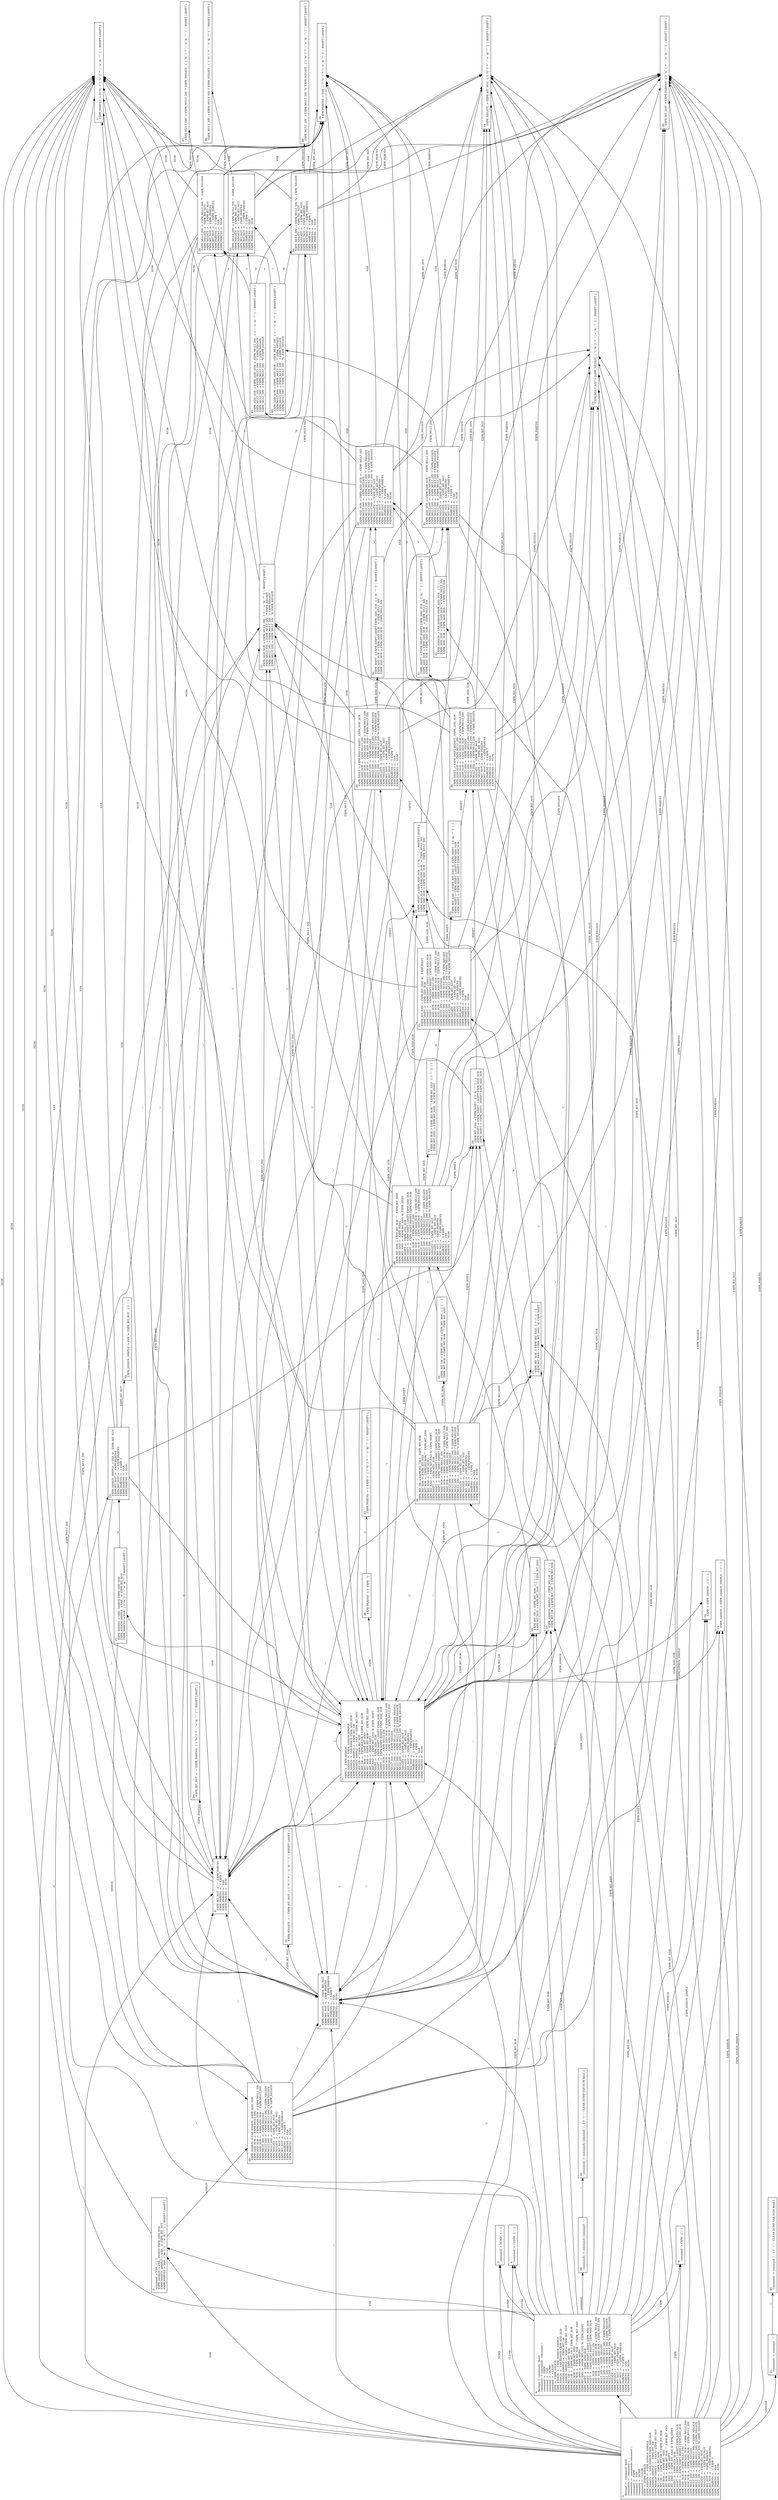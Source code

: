 digraph y {
	edge [fontsize=10];
	node [shape=box,fontsize=10];
	orientation=landscape;
	rankdir=LR;
	/*
	margin=0.2;
	page="8.27,11.69"; // for A4 printing
	ratio=auto;
	*/

	q0 [label="0:\l  $accept -> . commands $end\l  commands -> . command ';'\l  commands -> . commands command ';'\l  command -> . EXPR\l  command -> . VAR\l  command -> . DUMP\l  command -> . CLEAR\l  EXPR -> . EXPR_ASSIGN\l  EXPR_ASSIGN -> . EXPR_ASSIGN_SIMPLE\l  EXPR_ASSIGN -> . VAR ASSIGN EXPR_ADD_SUB\l  EXPR_ASSIGN_SIMPLE -> . EXPR_BIT_OR\l  EXPR_ASSIGN_SIMPLE -> . VAR '=' EXPR_BIT_NOT\l  EXPR_BIT_OR -> . EXPR_BIT_XOR\l  EXPR_BIT_OR -> . EXPR_BIT_OR '|' EXPR_BIT_XOR\l  EXPR_BIT_XOR -> . EXPR_BIT_AND\l  EXPR_BIT_XOR -> . EXPR_BIT_XOR '^' EXPR_BIT_AND\l  EXPR_BIT_AND -> . EXPR_SHIFT\l  EXPR_BIT_AND -> . EXPR_BIT_AND '&' EXPR_SHIFT\l  EXPR_SHIFT -> . EXPR_ADD_SUB\l  EXPR_SHIFT -> . EXPR_SHIFT LSHIFT EXPR_ADD_SUB\l  EXPR_SHIFT -> . EXPR_SHIFT RSHIFT EXPR_ADD_SUB\l  EXPR_ADD_SUB -> . EXPR_MULT_DIV\l  EXPR_ADD_SUB -> . EXPR_ADD_SUB '+' EXPR_MULT_DIV\l  EXPR_ADD_SUB -> . EXPR_ADD_SUB '-' EXPR_MULT_DIV\l  EXPR_MULT_DIV -> . EXPR_NEGATE\l  EXPR_MULT_DIV -> . EXPR_MULT_DIV '*' EXPR_NEGATE\l  EXPR_MULT_DIV -> . EXPR_MULT_DIV '/' EXPR_NEGATE\l  EXPR_MULT_DIV -> . EXPR_MULT_DIV '%' EXPR_NEGATE\l  EXPR_NEGATE -> . EXPR_BIT_NOT\l  EXPR_NEGATE -> . '-' EXPR_BIT_NOT\l  EXPR_BIT_NOT -> . EXPR_PARENS\l  EXPR_BIT_NOT -> . '~' EXPR_PARENS\l  EXPR_PARENS -> . '(' EXPR ')'\l  EXPR_PARENS -> . VAR\l  EXPR_PARENS -> . NUM\l"];
	q1 [label="1:\l  EXPR_PARENS -> NUM . { ')' '%' '/' '*' '-' '+' '&' '^' '|' ';' RSHIFT LSHIFT }\l"];
	q2 [label="2:\l  command -> VAR . { ';' }\l  EXPR_ASSIGN -> VAR . ASSIGN EXPR_ADD_SUB\l  EXPR_ASSIGN_SIMPLE -> VAR . '=' EXPR_BIT_NOT\l  EXPR_PARENS -> VAR . { '%' '/' '*' '-' '+' '&' '^' '|' ';' RSHIFT LSHIFT }\l"];
	q3 [label="3:\l  command -> DUMP . { ';' }\l"];
	q4 [label="4:\l  command -> CLEAR . { ';' }\l"];
	q5 [label="5:\l  EXPR_NEGATE -> '-' . EXPR_BIT_NOT\l  EXPR_BIT_NOT -> . EXPR_PARENS\l  EXPR_BIT_NOT -> . '~' EXPR_PARENS\l  EXPR_PARENS -> . '(' EXPR ')'\l  EXPR_PARENS -> . VAR\l  EXPR_PARENS -> . NUM\l"];
	q6 [label="6:\l  EXPR_BIT_NOT -> '~' . EXPR_PARENS\l  EXPR_PARENS -> . '(' EXPR ')'\l  EXPR_PARENS -> . VAR\l  EXPR_PARENS -> . NUM\l"];
	q7 [label="7:\l  EXPR -> . EXPR_ASSIGN\l  EXPR_ASSIGN -> . EXPR_ASSIGN_SIMPLE\l  EXPR_ASSIGN -> . VAR ASSIGN EXPR_ADD_SUB\l  EXPR_ASSIGN_SIMPLE -> . EXPR_BIT_OR\l  EXPR_ASSIGN_SIMPLE -> . VAR '=' EXPR_BIT_NOT\l  EXPR_BIT_OR -> . EXPR_BIT_XOR\l  EXPR_BIT_OR -> . EXPR_BIT_OR '|' EXPR_BIT_XOR\l  EXPR_BIT_XOR -> . EXPR_BIT_AND\l  EXPR_BIT_XOR -> . EXPR_BIT_XOR '^' EXPR_BIT_AND\l  EXPR_BIT_AND -> . EXPR_SHIFT\l  EXPR_BIT_AND -> . EXPR_BIT_AND '&' EXPR_SHIFT\l  EXPR_SHIFT -> . EXPR_ADD_SUB\l  EXPR_SHIFT -> . EXPR_SHIFT LSHIFT EXPR_ADD_SUB\l  EXPR_SHIFT -> . EXPR_SHIFT RSHIFT EXPR_ADD_SUB\l  EXPR_ADD_SUB -> . EXPR_MULT_DIV\l  EXPR_ADD_SUB -> . EXPR_ADD_SUB '+' EXPR_MULT_DIV\l  EXPR_ADD_SUB -> . EXPR_ADD_SUB '-' EXPR_MULT_DIV\l  EXPR_MULT_DIV -> . EXPR_NEGATE\l  EXPR_MULT_DIV -> . EXPR_MULT_DIV '*' EXPR_NEGATE\l  EXPR_MULT_DIV -> . EXPR_MULT_DIV '/' EXPR_NEGATE\l  EXPR_MULT_DIV -> . EXPR_MULT_DIV '%' EXPR_NEGATE\l  EXPR_NEGATE -> . EXPR_BIT_NOT\l  EXPR_NEGATE -> . '-' EXPR_BIT_NOT\l  EXPR_BIT_NOT -> . EXPR_PARENS\l  EXPR_BIT_NOT -> . '~' EXPR_PARENS\l  EXPR_PARENS -> . '(' EXPR ')'\l  EXPR_PARENS -> '(' . EXPR ')'\l  EXPR_PARENS -> . VAR\l  EXPR_PARENS -> . NUM\l"];
	q8 [label="8:\l  $accept -> commands . $end\l  commands -> commands . command ';'\l  command -> . EXPR\l  command -> . VAR\l  command -> . DUMP\l  command -> . CLEAR\l  EXPR -> . EXPR_ASSIGN\l  EXPR_ASSIGN -> . EXPR_ASSIGN_SIMPLE\l  EXPR_ASSIGN -> . VAR ASSIGN EXPR_ADD_SUB\l  EXPR_ASSIGN_SIMPLE -> . EXPR_BIT_OR\l  EXPR_ASSIGN_SIMPLE -> . VAR '=' EXPR_BIT_NOT\l  EXPR_BIT_OR -> . EXPR_BIT_XOR\l  EXPR_BIT_OR -> . EXPR_BIT_OR '|' EXPR_BIT_XOR\l  EXPR_BIT_XOR -> . EXPR_BIT_AND\l  EXPR_BIT_XOR -> . EXPR_BIT_XOR '^' EXPR_BIT_AND\l  EXPR_BIT_AND -> . EXPR_SHIFT\l  EXPR_BIT_AND -> . EXPR_BIT_AND '&' EXPR_SHIFT\l  EXPR_SHIFT -> . EXPR_ADD_SUB\l  EXPR_SHIFT -> . EXPR_SHIFT LSHIFT EXPR_ADD_SUB\l  EXPR_SHIFT -> . EXPR_SHIFT RSHIFT EXPR_ADD_SUB\l  EXPR_ADD_SUB -> . EXPR_MULT_DIV\l  EXPR_ADD_SUB -> . EXPR_ADD_SUB '+' EXPR_MULT_DIV\l  EXPR_ADD_SUB -> . EXPR_ADD_SUB '-' EXPR_MULT_DIV\l  EXPR_MULT_DIV -> . EXPR_NEGATE\l  EXPR_MULT_DIV -> . EXPR_MULT_DIV '*' EXPR_NEGATE\l  EXPR_MULT_DIV -> . EXPR_MULT_DIV '/' EXPR_NEGATE\l  EXPR_MULT_DIV -> . EXPR_MULT_DIV '%' EXPR_NEGATE\l  EXPR_NEGATE -> . EXPR_BIT_NOT\l  EXPR_NEGATE -> . '-' EXPR_BIT_NOT\l  EXPR_BIT_NOT -> . EXPR_PARENS\l  EXPR_BIT_NOT -> . '~' EXPR_PARENS\l  EXPR_PARENS -> . '(' EXPR ')'\l  EXPR_PARENS -> . VAR\l  EXPR_PARENS -> . NUM\l"];
	q9 [label="9:\l  command -> EXPR . { ';' }\l"];
	q10 [label="10:\l  EXPR_SHIFT -> EXPR_ADD_SUB . { ')' '&' '^' '|' ';' RSHIFT LSHIFT }\l  EXPR_ADD_SUB -> EXPR_ADD_SUB . '+' EXPR_MULT_DIV\l  EXPR_ADD_SUB -> EXPR_ADD_SUB . '-' EXPR_MULT_DIV\l"];
	q11 [label="11:\l  EXPR_ADD_SUB -> EXPR_MULT_DIV . { ')' '-' '+' '&' '^' '|' ';' RSHIFT LSHIFT }\l  EXPR_MULT_DIV -> EXPR_MULT_DIV . '*' EXPR_NEGATE\l  EXPR_MULT_DIV -> EXPR_MULT_DIV . '/' EXPR_NEGATE\l  EXPR_MULT_DIV -> EXPR_MULT_DIV . '%' EXPR_NEGATE\l"];
	q12 [label="12:\l  EXPR -> EXPR_ASSIGN . { ')' ';' }\l"];
	q13 [label="13:\l  EXPR_ASSIGN -> EXPR_ASSIGN_SIMPLE . { ')' ';' }\l"];
	q14 [label="14:\l  EXPR_NEGATE -> EXPR_BIT_NOT . { ')' '%' '/' '*' '-' '+' '&' '^' '|' ';' RSHIFT LSHIFT }\l"];
	q15 [label="15:\l  EXPR_MULT_DIV -> EXPR_NEGATE . { ')' '%' '/' '*' '-' '+' '&' '^' '|' ';' RSHIFT LSHIFT }\l"];
	q16 [label="16:\l  EXPR_BIT_AND -> EXPR_SHIFT . { ')' '&' '^' '|' ';' }\l  EXPR_SHIFT -> EXPR_SHIFT . LSHIFT EXPR_ADD_SUB\l  EXPR_SHIFT -> EXPR_SHIFT . RSHIFT EXPR_ADD_SUB\l"];
	q17 [label="17:\l  EXPR_BIT_XOR -> EXPR_BIT_AND . { ')' '^' '|' ';' }\l  EXPR_BIT_AND -> EXPR_BIT_AND . '&' EXPR_SHIFT\l"];
	q18 [label="18:\l  EXPR_BIT_OR -> EXPR_BIT_XOR . { ')' '|' ';' }\l  EXPR_BIT_XOR -> EXPR_BIT_XOR . '^' EXPR_BIT_AND\l"];
	q19 [label="19:\l  EXPR_ASSIGN_SIMPLE -> EXPR_BIT_OR . { ')' ';' }\l  EXPR_BIT_OR -> EXPR_BIT_OR . '|' EXPR_BIT_XOR\l"];
	q20 [label="20:\l  EXPR_BIT_NOT -> EXPR_PARENS . { ')' '%' '/' '*' '-' '+' '&' '^' '|' ';' RSHIFT LSHIFT }\l"];
	q21 [label="21:\l  commands -> command . ';'\l"];
	q22 [label="22:\l  EXPR_ASSIGN -> VAR ASSIGN . EXPR_ADD_SUB\l  EXPR_ADD_SUB -> . EXPR_MULT_DIV\l  EXPR_ADD_SUB -> . EXPR_ADD_SUB '+' EXPR_MULT_DIV\l  EXPR_ADD_SUB -> . EXPR_ADD_SUB '-' EXPR_MULT_DIV\l  EXPR_MULT_DIV -> . EXPR_NEGATE\l  EXPR_MULT_DIV -> . EXPR_MULT_DIV '*' EXPR_NEGATE\l  EXPR_MULT_DIV -> . EXPR_MULT_DIV '/' EXPR_NEGATE\l  EXPR_MULT_DIV -> . EXPR_MULT_DIV '%' EXPR_NEGATE\l  EXPR_NEGATE -> . EXPR_BIT_NOT\l  EXPR_NEGATE -> . '-' EXPR_BIT_NOT\l  EXPR_BIT_NOT -> . EXPR_PARENS\l  EXPR_BIT_NOT -> . '~' EXPR_PARENS\l  EXPR_PARENS -> . '(' EXPR ')'\l  EXPR_PARENS -> . VAR\l  EXPR_PARENS -> . NUM\l"];
	q23 [label="23:\l  EXPR_ASSIGN_SIMPLE -> VAR '=' . EXPR_BIT_NOT\l  EXPR_BIT_NOT -> . EXPR_PARENS\l  EXPR_BIT_NOT -> . '~' EXPR_PARENS\l  EXPR_PARENS -> . '(' EXPR ')'\l  EXPR_PARENS -> . VAR\l  EXPR_PARENS -> . NUM\l"];
	q24 [label="24:\l  EXPR_PARENS -> VAR . { ')' '%' '/' '*' '-' '+' '&' '^' '|' ';' RSHIFT LSHIFT }\l"];
	q25 [label="25:\l  EXPR_NEGATE -> '-' EXPR_BIT_NOT . { ')' '%' '/' '*' '-' '+' '&' '^' '|' ';' RSHIFT LSHIFT }\l"];
	q26 [label="26:\l  EXPR_BIT_NOT -> '~' EXPR_PARENS . { ')' '%' '/' '*' '-' '+' '&' '^' '|' ';' RSHIFT LSHIFT }\l"];
	q27 [label="27:\l  EXPR_ASSIGN -> VAR . ASSIGN EXPR_ADD_SUB\l  EXPR_ASSIGN_SIMPLE -> VAR . '=' EXPR_BIT_NOT\l  EXPR_PARENS -> VAR . { ')' '%' '/' '*' '-' '+' '&' '^' '|' RSHIFT LSHIFT }\l"];
	q28 [label="28:\l  EXPR_PARENS -> '(' EXPR . ')'\l"];
	q29 [label="29:\l  commands -> commands command . ';'\l"];
	q30 [label="30:\l  EXPR_ADD_SUB -> EXPR_ADD_SUB '+' . EXPR_MULT_DIV\l  EXPR_MULT_DIV -> . EXPR_NEGATE\l  EXPR_MULT_DIV -> . EXPR_MULT_DIV '*' EXPR_NEGATE\l  EXPR_MULT_DIV -> . EXPR_MULT_DIV '/' EXPR_NEGATE\l  EXPR_MULT_DIV -> . EXPR_MULT_DIV '%' EXPR_NEGATE\l  EXPR_NEGATE -> . EXPR_BIT_NOT\l  EXPR_NEGATE -> . '-' EXPR_BIT_NOT\l  EXPR_BIT_NOT -> . EXPR_PARENS\l  EXPR_BIT_NOT -> . '~' EXPR_PARENS\l  EXPR_PARENS -> . '(' EXPR ')'\l  EXPR_PARENS -> . VAR\l  EXPR_PARENS -> . NUM\l"];
	q31 [label="31:\l  EXPR_ADD_SUB -> EXPR_ADD_SUB '-' . EXPR_MULT_DIV\l  EXPR_MULT_DIV -> . EXPR_NEGATE\l  EXPR_MULT_DIV -> . EXPR_MULT_DIV '*' EXPR_NEGATE\l  EXPR_MULT_DIV -> . EXPR_MULT_DIV '/' EXPR_NEGATE\l  EXPR_MULT_DIV -> . EXPR_MULT_DIV '%' EXPR_NEGATE\l  EXPR_NEGATE -> . EXPR_BIT_NOT\l  EXPR_NEGATE -> . '-' EXPR_BIT_NOT\l  EXPR_BIT_NOT -> . EXPR_PARENS\l  EXPR_BIT_NOT -> . '~' EXPR_PARENS\l  EXPR_PARENS -> . '(' EXPR ')'\l  EXPR_PARENS -> . VAR\l  EXPR_PARENS -> . NUM\l"];
	q32 [label="32:\l  EXPR_MULT_DIV -> EXPR_MULT_DIV '*' . EXPR_NEGATE\l  EXPR_NEGATE -> . EXPR_BIT_NOT\l  EXPR_NEGATE -> . '-' EXPR_BIT_NOT\l  EXPR_BIT_NOT -> . EXPR_PARENS\l  EXPR_BIT_NOT -> . '~' EXPR_PARENS\l  EXPR_PARENS -> . '(' EXPR ')'\l  EXPR_PARENS -> . VAR\l  EXPR_PARENS -> . NUM\l"];
	q33 [label="33:\l  EXPR_MULT_DIV -> EXPR_MULT_DIV '/' . EXPR_NEGATE\l  EXPR_NEGATE -> . EXPR_BIT_NOT\l  EXPR_NEGATE -> . '-' EXPR_BIT_NOT\l  EXPR_BIT_NOT -> . EXPR_PARENS\l  EXPR_BIT_NOT -> . '~' EXPR_PARENS\l  EXPR_PARENS -> . '(' EXPR ')'\l  EXPR_PARENS -> . VAR\l  EXPR_PARENS -> . NUM\l"];
	q34 [label="34:\l  EXPR_MULT_DIV -> EXPR_MULT_DIV '%' . EXPR_NEGATE\l  EXPR_NEGATE -> . EXPR_BIT_NOT\l  EXPR_NEGATE -> . '-' EXPR_BIT_NOT\l  EXPR_BIT_NOT -> . EXPR_PARENS\l  EXPR_BIT_NOT -> . '~' EXPR_PARENS\l  EXPR_PARENS -> . '(' EXPR ')'\l  EXPR_PARENS -> . VAR\l  EXPR_PARENS -> . NUM\l"];
	q35 [label="35:\l  EXPR_SHIFT -> EXPR_SHIFT LSHIFT . EXPR_ADD_SUB\l  EXPR_ADD_SUB -> . EXPR_MULT_DIV\l  EXPR_ADD_SUB -> . EXPR_ADD_SUB '+' EXPR_MULT_DIV\l  EXPR_ADD_SUB -> . EXPR_ADD_SUB '-' EXPR_MULT_DIV\l  EXPR_MULT_DIV -> . EXPR_NEGATE\l  EXPR_MULT_DIV -> . EXPR_MULT_DIV '*' EXPR_NEGATE\l  EXPR_MULT_DIV -> . EXPR_MULT_DIV '/' EXPR_NEGATE\l  EXPR_MULT_DIV -> . EXPR_MULT_DIV '%' EXPR_NEGATE\l  EXPR_NEGATE -> . EXPR_BIT_NOT\l  EXPR_NEGATE -> . '-' EXPR_BIT_NOT\l  EXPR_BIT_NOT -> . EXPR_PARENS\l  EXPR_BIT_NOT -> . '~' EXPR_PARENS\l  EXPR_PARENS -> . '(' EXPR ')'\l  EXPR_PARENS -> . VAR\l  EXPR_PARENS -> . NUM\l"];
	q36 [label="36:\l  EXPR_SHIFT -> EXPR_SHIFT RSHIFT . EXPR_ADD_SUB\l  EXPR_ADD_SUB -> . EXPR_MULT_DIV\l  EXPR_ADD_SUB -> . EXPR_ADD_SUB '+' EXPR_MULT_DIV\l  EXPR_ADD_SUB -> . EXPR_ADD_SUB '-' EXPR_MULT_DIV\l  EXPR_MULT_DIV -> . EXPR_NEGATE\l  EXPR_MULT_DIV -> . EXPR_MULT_DIV '*' EXPR_NEGATE\l  EXPR_MULT_DIV -> . EXPR_MULT_DIV '/' EXPR_NEGATE\l  EXPR_MULT_DIV -> . EXPR_MULT_DIV '%' EXPR_NEGATE\l  EXPR_NEGATE -> . EXPR_BIT_NOT\l  EXPR_NEGATE -> . '-' EXPR_BIT_NOT\l  EXPR_BIT_NOT -> . EXPR_PARENS\l  EXPR_BIT_NOT -> . '~' EXPR_PARENS\l  EXPR_PARENS -> . '(' EXPR ')'\l  EXPR_PARENS -> . VAR\l  EXPR_PARENS -> . NUM\l"];
	q37 [label="37:\l  EXPR_BIT_AND -> EXPR_BIT_AND '&' . EXPR_SHIFT\l  EXPR_SHIFT -> . EXPR_ADD_SUB\l  EXPR_SHIFT -> . EXPR_SHIFT LSHIFT EXPR_ADD_SUB\l  EXPR_SHIFT -> . EXPR_SHIFT RSHIFT EXPR_ADD_SUB\l  EXPR_ADD_SUB -> . EXPR_MULT_DIV\l  EXPR_ADD_SUB -> . EXPR_ADD_SUB '+' EXPR_MULT_DIV\l  EXPR_ADD_SUB -> . EXPR_ADD_SUB '-' EXPR_MULT_DIV\l  EXPR_MULT_DIV -> . EXPR_NEGATE\l  EXPR_MULT_DIV -> . EXPR_MULT_DIV '*' EXPR_NEGATE\l  EXPR_MULT_DIV -> . EXPR_MULT_DIV '/' EXPR_NEGATE\l  EXPR_MULT_DIV -> . EXPR_MULT_DIV '%' EXPR_NEGATE\l  EXPR_NEGATE -> . EXPR_BIT_NOT\l  EXPR_NEGATE -> . '-' EXPR_BIT_NOT\l  EXPR_BIT_NOT -> . EXPR_PARENS\l  EXPR_BIT_NOT -> . '~' EXPR_PARENS\l  EXPR_PARENS -> . '(' EXPR ')'\l  EXPR_PARENS -> . VAR\l  EXPR_PARENS -> . NUM\l"];
	q38 [label="38:\l  EXPR_BIT_XOR -> EXPR_BIT_XOR '^' . EXPR_BIT_AND\l  EXPR_BIT_AND -> . EXPR_SHIFT\l  EXPR_BIT_AND -> . EXPR_BIT_AND '&' EXPR_SHIFT\l  EXPR_SHIFT -> . EXPR_ADD_SUB\l  EXPR_SHIFT -> . EXPR_SHIFT LSHIFT EXPR_ADD_SUB\l  EXPR_SHIFT -> . EXPR_SHIFT RSHIFT EXPR_ADD_SUB\l  EXPR_ADD_SUB -> . EXPR_MULT_DIV\l  EXPR_ADD_SUB -> . EXPR_ADD_SUB '+' EXPR_MULT_DIV\l  EXPR_ADD_SUB -> . EXPR_ADD_SUB '-' EXPR_MULT_DIV\l  EXPR_MULT_DIV -> . EXPR_NEGATE\l  EXPR_MULT_DIV -> . EXPR_MULT_DIV '*' EXPR_NEGATE\l  EXPR_MULT_DIV -> . EXPR_MULT_DIV '/' EXPR_NEGATE\l  EXPR_MULT_DIV -> . EXPR_MULT_DIV '%' EXPR_NEGATE\l  EXPR_NEGATE -> . EXPR_BIT_NOT\l  EXPR_NEGATE -> . '-' EXPR_BIT_NOT\l  EXPR_BIT_NOT -> . EXPR_PARENS\l  EXPR_BIT_NOT -> . '~' EXPR_PARENS\l  EXPR_PARENS -> . '(' EXPR ')'\l  EXPR_PARENS -> . VAR\l  EXPR_PARENS -> . NUM\l"];
	q39 [label="39:\l  EXPR_BIT_OR -> EXPR_BIT_OR '|' . EXPR_BIT_XOR\l  EXPR_BIT_XOR -> . EXPR_BIT_AND\l  EXPR_BIT_XOR -> . EXPR_BIT_XOR '^' EXPR_BIT_AND\l  EXPR_BIT_AND -> . EXPR_SHIFT\l  EXPR_BIT_AND -> . EXPR_BIT_AND '&' EXPR_SHIFT\l  EXPR_SHIFT -> . EXPR_ADD_SUB\l  EXPR_SHIFT -> . EXPR_SHIFT LSHIFT EXPR_ADD_SUB\l  EXPR_SHIFT -> . EXPR_SHIFT RSHIFT EXPR_ADD_SUB\l  EXPR_ADD_SUB -> . EXPR_MULT_DIV\l  EXPR_ADD_SUB -> . EXPR_ADD_SUB '+' EXPR_MULT_DIV\l  EXPR_ADD_SUB -> . EXPR_ADD_SUB '-' EXPR_MULT_DIV\l  EXPR_MULT_DIV -> . EXPR_NEGATE\l  EXPR_MULT_DIV -> . EXPR_MULT_DIV '*' EXPR_NEGATE\l  EXPR_MULT_DIV -> . EXPR_MULT_DIV '/' EXPR_NEGATE\l  EXPR_MULT_DIV -> . EXPR_MULT_DIV '%' EXPR_NEGATE\l  EXPR_NEGATE -> . EXPR_BIT_NOT\l  EXPR_NEGATE -> . '-' EXPR_BIT_NOT\l  EXPR_BIT_NOT -> . EXPR_PARENS\l  EXPR_BIT_NOT -> . '~' EXPR_PARENS\l  EXPR_PARENS -> . '(' EXPR ')'\l  EXPR_PARENS -> . VAR\l  EXPR_PARENS -> . NUM\l"];
	q40 [label="40:\l  commands -> command ';' . { '(' '~' '-' CLEAR DUMP VAR NUM $end }\l"];
	q41 [label="41:\l  EXPR_ASSIGN -> VAR ASSIGN EXPR_ADD_SUB . { ')' ';' }\l  EXPR_ADD_SUB -> EXPR_ADD_SUB . '+' EXPR_MULT_DIV\l  EXPR_ADD_SUB -> EXPR_ADD_SUB . '-' EXPR_MULT_DIV\l"];
	q42 [label="42:\l  EXPR_ASSIGN_SIMPLE -> VAR '=' EXPR_BIT_NOT . { ')' ';' }\l"];
	q43 [label="43:\l  EXPR_PARENS -> '(' EXPR ')' . { ')' '%' '/' '*' '-' '+' '&' '^' '|' ';' RSHIFT LSHIFT }\l"];
	q44 [label="44:\l  commands -> commands command ';' . { '(' '~' '-' CLEAR DUMP VAR NUM $end }\l"];
	q45 [label="45:\l  EXPR_ADD_SUB -> EXPR_ADD_SUB '+' EXPR_MULT_DIV . { ')' '-' '+' '&' '^' '|' ';' RSHIFT LSHIFT }\l  EXPR_MULT_DIV -> EXPR_MULT_DIV . '*' EXPR_NEGATE\l  EXPR_MULT_DIV -> EXPR_MULT_DIV . '/' EXPR_NEGATE\l  EXPR_MULT_DIV -> EXPR_MULT_DIV . '%' EXPR_NEGATE\l"];
	q46 [label="46:\l  EXPR_ADD_SUB -> EXPR_ADD_SUB '-' EXPR_MULT_DIV . { ')' '-' '+' '&' '^' '|' ';' RSHIFT LSHIFT }\l  EXPR_MULT_DIV -> EXPR_MULT_DIV . '*' EXPR_NEGATE\l  EXPR_MULT_DIV -> EXPR_MULT_DIV . '/' EXPR_NEGATE\l  EXPR_MULT_DIV -> EXPR_MULT_DIV . '%' EXPR_NEGATE\l"];
	q47 [label="47:\l  EXPR_MULT_DIV -> EXPR_MULT_DIV '*' EXPR_NEGATE . { ')' '%' '/' '*' '-' '+' '&' '^' '|' ';' RSHIFT LSHIFT }\l"];
	q48 [label="48:\l  EXPR_MULT_DIV -> EXPR_MULT_DIV '/' EXPR_NEGATE . { ')' '%' '/' '*' '-' '+' '&' '^' '|' ';' RSHIFT LSHIFT }\l"];
	q49 [label="49:\l  EXPR_MULT_DIV -> EXPR_MULT_DIV '%' EXPR_NEGATE . { ')' '%' '/' '*' '-' '+' '&' '^' '|' ';' RSHIFT LSHIFT }\l"];
	q50 [label="50:\l  EXPR_SHIFT -> EXPR_SHIFT LSHIFT EXPR_ADD_SUB . { ')' '&' '^' '|' ';' RSHIFT LSHIFT }\l  EXPR_ADD_SUB -> EXPR_ADD_SUB . '+' EXPR_MULT_DIV\l  EXPR_ADD_SUB -> EXPR_ADD_SUB . '-' EXPR_MULT_DIV\l"];
	q51 [label="51:\l  EXPR_SHIFT -> EXPR_SHIFT RSHIFT EXPR_ADD_SUB . { ')' '&' '^' '|' ';' RSHIFT LSHIFT }\l  EXPR_ADD_SUB -> EXPR_ADD_SUB . '+' EXPR_MULT_DIV\l  EXPR_ADD_SUB -> EXPR_ADD_SUB . '-' EXPR_MULT_DIV\l"];
	q52 [label="52:\l  EXPR_BIT_AND -> EXPR_BIT_AND '&' EXPR_SHIFT . { ')' '&' '^' '|' ';' }\l  EXPR_SHIFT -> EXPR_SHIFT . LSHIFT EXPR_ADD_SUB\l  EXPR_SHIFT -> EXPR_SHIFT . RSHIFT EXPR_ADD_SUB\l"];
	q53 [label="53:\l  EXPR_BIT_XOR -> EXPR_BIT_XOR '^' EXPR_BIT_AND . { ')' '^' '|' ';' }\l  EXPR_BIT_AND -> EXPR_BIT_AND . '&' EXPR_SHIFT\l"];
	q54 [label="54:\l  EXPR_BIT_OR -> EXPR_BIT_OR '|' EXPR_BIT_XOR . { ')' '|' ';' }\l  EXPR_BIT_XOR -> EXPR_BIT_XOR . '^' EXPR_BIT_AND\l"];

	q0 -> q1 [label="NUM"];
	q0 -> q2 [label="VAR"];
	q0 -> q3 [label="DUMP"];
	q0 -> q4 [label="CLEAR"];
	q0 -> q5 [label="'-'"];
	q0 -> q6 [label="'~'"];
	q0 -> q7 [label="'('"];
	q0 -> q8 [label="commands"];
	q0 -> q9 [label="EXPR"];
	q0 -> q10 [label="EXPR_ADD_SUB"];
	q0 -> q11 [label="EXPR_MULT_DIV"];
	q0 -> q12 [label="EXPR_ASSIGN"];
	q0 -> q13 [label="EXPR_ASSIGN_SIMPLE"];
	q0 -> q14 [label="EXPR_BIT_NOT"];
	q0 -> q15 [label="EXPR_NEGATE"];
	q0 -> q16 [label="EXPR_SHIFT"];
	q0 -> q17 [label="EXPR_BIT_AND"];
	q0 -> q18 [label="EXPR_BIT_XOR"];
	q0 -> q19 [label="EXPR_BIT_OR"];
	q0 -> q20 [label="EXPR_PARENS"];
	q0 -> q21 [label="command"];
	q2 -> q22 [label="ASSIGN"];
	q2 -> q23 [label="'='"];
	q5 -> q1 [label="NUM"];
	q5 -> q24 [label="VAR"];
	q5 -> q6 [label="'~'"];
	q5 -> q7 [label="'('"];
	q5 -> q25 [label="EXPR_BIT_NOT"];
	q5 -> q20 [label="EXPR_PARENS"];
	q6 -> q1 [label="NUM"];
	q6 -> q24 [label="VAR"];
	q6 -> q7 [label="'('"];
	q6 -> q26 [label="EXPR_PARENS"];
	q7 -> q1 [label="NUM"];
	q7 -> q27 [label="VAR"];
	q7 -> q5 [label="'-'"];
	q7 -> q6 [label="'~'"];
	q7 -> q7 [label="'('"];
	q7 -> q28 [label="EXPR"];
	q7 -> q10 [label="EXPR_ADD_SUB"];
	q7 -> q11 [label="EXPR_MULT_DIV"];
	q7 -> q12 [label="EXPR_ASSIGN"];
	q7 -> q13 [label="EXPR_ASSIGN_SIMPLE"];
	q7 -> q14 [label="EXPR_BIT_NOT"];
	q7 -> q15 [label="EXPR_NEGATE"];
	q7 -> q16 [label="EXPR_SHIFT"];
	q7 -> q17 [label="EXPR_BIT_AND"];
	q7 -> q18 [label="EXPR_BIT_XOR"];
	q7 -> q19 [label="EXPR_BIT_OR"];
	q7 -> q20 [label="EXPR_PARENS"];
	q8 -> q1 [label="NUM"];
	q8 -> q2 [label="VAR"];
	q8 -> q3 [label="DUMP"];
	q8 -> q4 [label="CLEAR"];
	q8 -> q5 [label="'-'"];
	q8 -> q6 [label="'~'"];
	q8 -> q7 [label="'('"];
	q8 -> q9 [label="EXPR"];
	q8 -> q10 [label="EXPR_ADD_SUB"];
	q8 -> q11 [label="EXPR_MULT_DIV"];
	q8 -> q12 [label="EXPR_ASSIGN"];
	q8 -> q13 [label="EXPR_ASSIGN_SIMPLE"];
	q8 -> q14 [label="EXPR_BIT_NOT"];
	q8 -> q15 [label="EXPR_NEGATE"];
	q8 -> q16 [label="EXPR_SHIFT"];
	q8 -> q17 [label="EXPR_BIT_AND"];
	q8 -> q18 [label="EXPR_BIT_XOR"];
	q8 -> q19 [label="EXPR_BIT_OR"];
	q8 -> q20 [label="EXPR_PARENS"];
	q8 -> q29 [label="command"];
	q10 -> q30 [label="'+'"];
	q10 -> q31 [label="'-'"];
	q11 -> q32 [label="'*'"];
	q11 -> q33 [label="'/'"];
	q11 -> q34 [label="'%'"];
	q16 -> q35 [label="LSHIFT"];
	q16 -> q36 [label="RSHIFT"];
	q17 -> q37 [label="'&'"];
	q18 -> q38 [label="'^'"];
	q19 -> q39 [label="'|'"];
	q21 -> q40 [label="';'"];
	q22 -> q1 [label="NUM"];
	q22 -> q24 [label="VAR"];
	q22 -> q5 [label="'-'"];
	q22 -> q6 [label="'~'"];
	q22 -> q7 [label="'('"];
	q22 -> q41 [label="EXPR_ADD_SUB"];
	q22 -> q11 [label="EXPR_MULT_DIV"];
	q22 -> q14 [label="EXPR_BIT_NOT"];
	q22 -> q15 [label="EXPR_NEGATE"];
	q22 -> q20 [label="EXPR_PARENS"];
	q23 -> q1 [label="NUM"];
	q23 -> q24 [label="VAR"];
	q23 -> q6 [label="'~'"];
	q23 -> q7 [label="'('"];
	q23 -> q42 [label="EXPR_BIT_NOT"];
	q23 -> q20 [label="EXPR_PARENS"];
	q27 -> q22 [label="ASSIGN"];
	q27 -> q23 [label="'='"];
	q28 -> q43 [label="')'"];
	q29 -> q44 [label="';'"];
	q30 -> q1 [label="NUM"];
	q30 -> q24 [label="VAR"];
	q30 -> q5 [label="'-'"];
	q30 -> q6 [label="'~'"];
	q30 -> q7 [label="'('"];
	q30 -> q45 [label="EXPR_MULT_DIV"];
	q30 -> q14 [label="EXPR_BIT_NOT"];
	q30 -> q15 [label="EXPR_NEGATE"];
	q30 -> q20 [label="EXPR_PARENS"];
	q31 -> q1 [label="NUM"];
	q31 -> q24 [label="VAR"];
	q31 -> q5 [label="'-'"];
	q31 -> q6 [label="'~'"];
	q31 -> q7 [label="'('"];
	q31 -> q46 [label="EXPR_MULT_DIV"];
	q31 -> q14 [label="EXPR_BIT_NOT"];
	q31 -> q15 [label="EXPR_NEGATE"];
	q31 -> q20 [label="EXPR_PARENS"];
	q32 -> q1 [label="NUM"];
	q32 -> q24 [label="VAR"];
	q32 -> q5 [label="'-'"];
	q32 -> q6 [label="'~'"];
	q32 -> q7 [label="'('"];
	q32 -> q14 [label="EXPR_BIT_NOT"];
	q32 -> q47 [label="EXPR_NEGATE"];
	q32 -> q20 [label="EXPR_PARENS"];
	q33 -> q1 [label="NUM"];
	q33 -> q24 [label="VAR"];
	q33 -> q5 [label="'-'"];
	q33 -> q6 [label="'~'"];
	q33 -> q7 [label="'('"];
	q33 -> q14 [label="EXPR_BIT_NOT"];
	q33 -> q48 [label="EXPR_NEGATE"];
	q33 -> q20 [label="EXPR_PARENS"];
	q34 -> q1 [label="NUM"];
	q34 -> q24 [label="VAR"];
	q34 -> q5 [label="'-'"];
	q34 -> q6 [label="'~'"];
	q34 -> q7 [label="'('"];
	q34 -> q14 [label="EXPR_BIT_NOT"];
	q34 -> q49 [label="EXPR_NEGATE"];
	q34 -> q20 [label="EXPR_PARENS"];
	q35 -> q1 [label="NUM"];
	q35 -> q24 [label="VAR"];
	q35 -> q5 [label="'-'"];
	q35 -> q6 [label="'~'"];
	q35 -> q7 [label="'('"];
	q35 -> q50 [label="EXPR_ADD_SUB"];
	q35 -> q11 [label="EXPR_MULT_DIV"];
	q35 -> q14 [label="EXPR_BIT_NOT"];
	q35 -> q15 [label="EXPR_NEGATE"];
	q35 -> q20 [label="EXPR_PARENS"];
	q36 -> q1 [label="NUM"];
	q36 -> q24 [label="VAR"];
	q36 -> q5 [label="'-'"];
	q36 -> q6 [label="'~'"];
	q36 -> q7 [label="'('"];
	q36 -> q51 [label="EXPR_ADD_SUB"];
	q36 -> q11 [label="EXPR_MULT_DIV"];
	q36 -> q14 [label="EXPR_BIT_NOT"];
	q36 -> q15 [label="EXPR_NEGATE"];
	q36 -> q20 [label="EXPR_PARENS"];
	q37 -> q1 [label="NUM"];
	q37 -> q24 [label="VAR"];
	q37 -> q5 [label="'-'"];
	q37 -> q6 [label="'~'"];
	q37 -> q7 [label="'('"];
	q37 -> q10 [label="EXPR_ADD_SUB"];
	q37 -> q11 [label="EXPR_MULT_DIV"];
	q37 -> q14 [label="EXPR_BIT_NOT"];
	q37 -> q15 [label="EXPR_NEGATE"];
	q37 -> q52 [label="EXPR_SHIFT"];
	q37 -> q20 [label="EXPR_PARENS"];
	q38 -> q1 [label="NUM"];
	q38 -> q24 [label="VAR"];
	q38 -> q5 [label="'-'"];
	q38 -> q6 [label="'~'"];
	q38 -> q7 [label="'('"];
	q38 -> q10 [label="EXPR_ADD_SUB"];
	q38 -> q11 [label="EXPR_MULT_DIV"];
	q38 -> q14 [label="EXPR_BIT_NOT"];
	q38 -> q15 [label="EXPR_NEGATE"];
	q38 -> q16 [label="EXPR_SHIFT"];
	q38 -> q53 [label="EXPR_BIT_AND"];
	q38 -> q20 [label="EXPR_PARENS"];
	q39 -> q1 [label="NUM"];
	q39 -> q24 [label="VAR"];
	q39 -> q5 [label="'-'"];
	q39 -> q6 [label="'~'"];
	q39 -> q7 [label="'('"];
	q39 -> q10 [label="EXPR_ADD_SUB"];
	q39 -> q11 [label="EXPR_MULT_DIV"];
	q39 -> q14 [label="EXPR_BIT_NOT"];
	q39 -> q15 [label="EXPR_NEGATE"];
	q39 -> q16 [label="EXPR_SHIFT"];
	q39 -> q17 [label="EXPR_BIT_AND"];
	q39 -> q54 [label="EXPR_BIT_XOR"];
	q39 -> q20 [label="EXPR_PARENS"];
	q41 -> q30 [label="'+'"];
	q41 -> q31 [label="'-'"];
	q45 -> q32 [label="'*'"];
	q45 -> q33 [label="'/'"];
	q45 -> q34 [label="'%'"];
	q46 -> q32 [label="'*'"];
	q46 -> q33 [label="'/'"];
	q46 -> q34 [label="'%'"];
	q50 -> q30 [label="'+'"];
	q50 -> q31 [label="'-'"];
	q51 -> q30 [label="'+'"];
	q51 -> q31 [label="'-'"];
	q52 -> q35 [label="LSHIFT"];
	q52 -> q36 [label="RSHIFT"];
	q53 -> q37 [label="'&'"];
	q54 -> q38 [label="'^'"];
}
